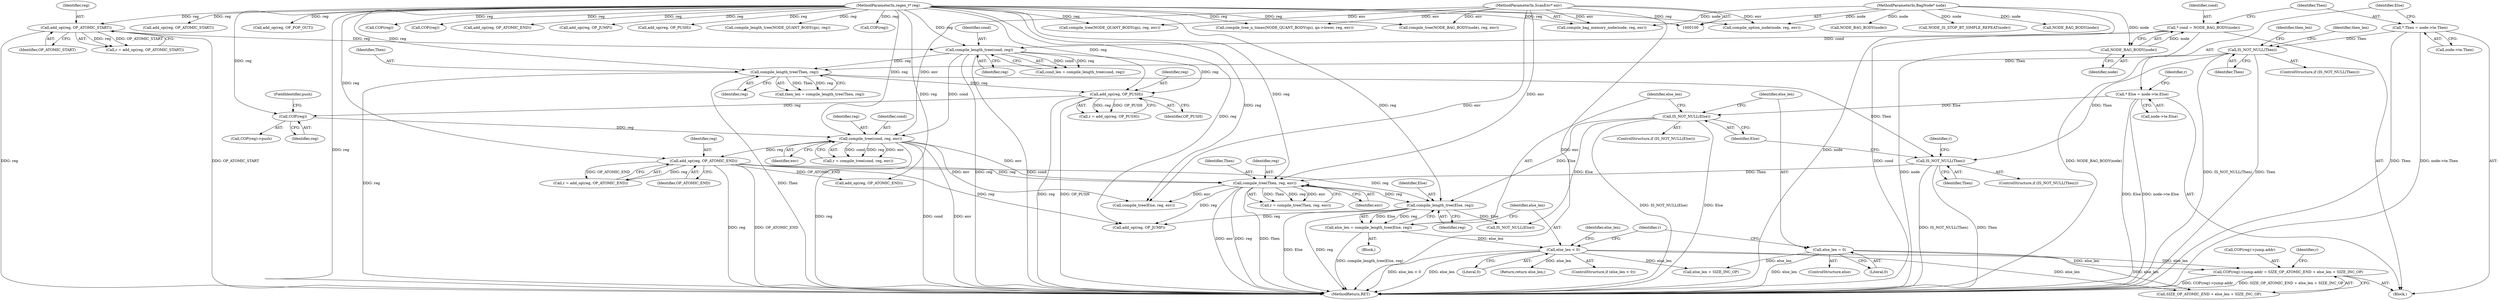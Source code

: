 digraph "0_oniguruma_c509265c5f6ae7264f7b8a8aae1cfa5fc59d108c@integer" {
"1000443" [label="(Call,COP(reg)->jump.addr = SIZE_OP_ATOMIC_END + else_len + SIZE_INC_OP)"];
"1000423" [label="(Call,else_len < 0)"];
"1000417" [label="(Call,else_len = compile_length_tree(Else, reg))"];
"1000419" [label="(Call,compile_length_tree(Else, reg))"];
"1000414" [label="(Call,IS_NOT_NULL(Else))"];
"1000296" [label="(Call,* Else = node->te.Else)"];
"1000403" [label="(Call,compile_tree(Then, reg, env))"];
"1000398" [label="(Call,IS_NOT_NULL(Then))"];
"1000331" [label="(Call,compile_length_tree(Then, reg))"];
"1000326" [label="(Call,IS_NOT_NULL(Then))"];
"1000288" [label="(Call,* Then = node->te.Then)"];
"1000316" [label="(Call,compile_length_tree(cond, reg))"];
"1000283" [label="(Call,* cond = NODE_BAG_BODY(node))"];
"1000285" [label="(Call,NODE_BAG_BODY(node))"];
"1000101" [label="(MethodParameterIn,BagNode* node)"];
"1000305" [label="(Call,add_op(reg, OP_ATOMIC_START))"];
"1000102" [label="(MethodParameterIn,regex_t* reg)"];
"1000388" [label="(Call,add_op(reg, OP_ATOMIC_END))"];
"1000376" [label="(Call,compile_tree(cond, reg, env))"];
"1000367" [label="(Call,COP(reg))"];
"1000355" [label="(Call,add_op(reg, OP_PUSH))"];
"1000103" [label="(MethodParameterIn,ScanEnv* env)"];
"1000429" [label="(Call,else_len = 0)"];
"1000414" [label="(Call,IS_NOT_NULL(Else))"];
"1000317" [label="(Identifier,cond)"];
"1000194" [label="(Call,compile_tree(NODE_QUANT_BODY(qn), reg, env))"];
"1000369" [label="(FieldIdentifier,push)"];
"1000277" [label="(Block,)"];
"1000307" [label="(Identifier,OP_ATOMIC_START)"];
"1000290" [label="(Call,node->te.Then)"];
"1000123" [label="(Call,compile_option_node(node, reg, env))"];
"1000404" [label="(Identifier,Then)"];
"1000433" [label="(Identifier,r)"];
"1000406" [label="(Identifier,env)"];
"1000326" [label="(Call,IS_NOT_NULL(Then))"];
"1000386" [label="(Call,r = add_op(reg, OP_ATOMIC_END))"];
"1000415" [label="(Identifier,Else)"];
"1000353" [label="(Call,r = add_op(reg, OP_PUSH))"];
"1000286" [label="(Identifier,node)"];
"1000413" [label="(ControlStructure,if (IS_NOT_NULL(Else)))"];
"1000259" [label="(Call,compile_tree(NODE_BAG_BODY(node), reg, env))"];
"1000444" [label="(Call,COP(reg)->jump.addr)"];
"1000443" [label="(Call,COP(reg)->jump.addr = SIZE_OP_ATOMIC_END + else_len + SIZE_INC_OP)"];
"1000304" [label="(Identifier,r)"];
"1000306" [label="(Identifier,reg)"];
"1000368" [label="(Identifier,reg)"];
"1000367" [label="(Call,COP(reg))"];
"1000101" [label="(MethodParameterIn,BagNode* node)"];
"1000467" [label="(Call,IS_NOT_NULL(Else))"];
"1000296" [label="(Call,* Else = node->te.Else)"];
"1000430" [label="(Identifier,else_len)"];
"1000434" [label="(Call,add_op(reg, OP_JUMP))"];
"1000424" [label="(Identifier,else_len)"];
"1000456" [label="(Identifier,r)"];
"1000418" [label="(Identifier,else_len)"];
"1000397" [label="(ControlStructure,if (IS_NOT_NULL(Then)))"];
"1000416" [label="(Block,)"];
"1000388" [label="(Call,add_op(reg, OP_ATOMIC_END))"];
"1000427" [label="(Identifier,else_len)"];
"1000379" [label="(Identifier,env)"];
"1000472" [label="(Call,compile_tree(Else, reg, env))"];
"1000285" [label="(Call,NODE_BAG_BODY(node))"];
"1000452" [label="(Call,else_len + SIZE_INC_OP)"];
"1000446" [label="(Call,COP(reg))"];
"1000137" [label="(Call,NODE_BAG_BODY(node))"];
"1000230" [label="(Call,COP(reg))"];
"1000390" [label="(Identifier,OP_ATOMIC_END)"];
"1000366" [label="(Call,COP(reg)->push)"];
"1000103" [label="(MethodParameterIn,ScanEnv* env)"];
"1000303" [label="(Call,r = add_op(reg, OP_ATOMIC_START))"];
"1000272" [label="(Call,add_op(reg, OP_ATOMIC_END))"];
"1000356" [label="(Identifier,reg)"];
"1000402" [label="(Identifier,r)"];
"1000479" [label="(MethodReturn,RET)"];
"1000457" [label="(Call,add_op(reg, OP_ATOMIC_END))"];
"1000218" [label="(Call,add_op(reg, OP_JUMP))"];
"1000169" [label="(Call,add_op(reg, OP_PUSH))"];
"1000377" [label="(Identifier,cond)"];
"1000419" [label="(Call,compile_length_tree(Else, reg))"];
"1000431" [label="(Literal,0)"];
"1000289" [label="(Identifier,Then)"];
"1000425" [label="(Literal,0)"];
"1000426" [label="(Return,return else_len;)"];
"1000332" [label="(Identifier,Then)"];
"1000327" [label="(Identifier,Then)"];
"1000318" [label="(Identifier,reg)"];
"1000141" [label="(Call,compile_tree_n_times(NODE_QUANT_BODY(qn), qn->lower, reg, env))"];
"1000429" [label="(Call,else_len = 0)"];
"1000130" [label="(Call,NODE_IS_STOP_BT_SIMPLE_REPEAT(node))"];
"1000329" [label="(Call,then_len = compile_length_tree(Then, reg))"];
"1000378" [label="(Identifier,reg)"];
"1000102" [label="(MethodParameterIn,regex_t* reg)"];
"1000316" [label="(Call,compile_length_tree(cond, reg))"];
"1000428" [label="(ControlStructure,else)"];
"1000421" [label="(Identifier,reg)"];
"1000405" [label="(Identifier,reg)"];
"1000403" [label="(Call,compile_tree(Then, reg, env))"];
"1000288" [label="(Call,* Then = node->te.Then)"];
"1000357" [label="(Identifier,OP_PUSH)"];
"1000450" [label="(Call,SIZE_OP_ATOMIC_END + else_len + SIZE_INC_OP)"];
"1000331" [label="(Call,compile_length_tree(Then, reg))"];
"1000157" [label="(Call,compile_length_tree(NODE_QUANT_BODY(qn), reg))"];
"1000330" [label="(Identifier,then_len)"];
"1000297" [label="(Identifier,Else)"];
"1000376" [label="(Call,compile_tree(cond, reg, env))"];
"1000298" [label="(Call,node->te.Else)"];
"1000325" [label="(ControlStructure,if (IS_NOT_NULL(Then)))"];
"1000115" [label="(Call,compile_bag_memory_node(node, reg, env))"];
"1000401" [label="(Call,r = compile_tree(Then, reg, env))"];
"1000355" [label="(Call,add_op(reg, OP_PUSH))"];
"1000422" [label="(ControlStructure,if (else_len < 0))"];
"1000333" [label="(Identifier,reg)"];
"1000398" [label="(Call,IS_NOT_NULL(Then))"];
"1000417" [label="(Call,else_len = compile_length_tree(Else, reg))"];
"1000181" [label="(Call,COP(reg))"];
"1000314" [label="(Call,cond_len = compile_length_tree(cond, reg))"];
"1000283" [label="(Call,* cond = NODE_BAG_BODY(node))"];
"1000284" [label="(Identifier,cond)"];
"1000399" [label="(Identifier,Then)"];
"1000420" [label="(Identifier,Else)"];
"1000305" [label="(Call,add_op(reg, OP_ATOMIC_START))"];
"1000260" [label="(Call,NODE_BAG_BODY(node))"];
"1000423" [label="(Call,else_len < 0)"];
"1000248" [label="(Call,add_op(reg, OP_ATOMIC_START))"];
"1000389" [label="(Identifier,reg)"];
"1000207" [label="(Call,add_op(reg, OP_POP_OUT))"];
"1000342" [label="(Identifier,then_len)"];
"1000374" [label="(Call,r = compile_tree(cond, reg, env))"];
"1000443" -> "1000277"  [label="AST: "];
"1000443" -> "1000450"  [label="CFG: "];
"1000444" -> "1000443"  [label="AST: "];
"1000450" -> "1000443"  [label="AST: "];
"1000456" -> "1000443"  [label="CFG: "];
"1000443" -> "1000479"  [label="DDG: SIZE_OP_ATOMIC_END + else_len + SIZE_INC_OP"];
"1000443" -> "1000479"  [label="DDG: COP(reg)->jump.addr"];
"1000423" -> "1000443"  [label="DDG: else_len"];
"1000429" -> "1000443"  [label="DDG: else_len"];
"1000423" -> "1000422"  [label="AST: "];
"1000423" -> "1000425"  [label="CFG: "];
"1000424" -> "1000423"  [label="AST: "];
"1000425" -> "1000423"  [label="AST: "];
"1000427" -> "1000423"  [label="CFG: "];
"1000433" -> "1000423"  [label="CFG: "];
"1000423" -> "1000479"  [label="DDG: else_len < 0"];
"1000423" -> "1000479"  [label="DDG: else_len"];
"1000417" -> "1000423"  [label="DDG: else_len"];
"1000423" -> "1000426"  [label="DDG: else_len"];
"1000423" -> "1000450"  [label="DDG: else_len"];
"1000423" -> "1000452"  [label="DDG: else_len"];
"1000417" -> "1000416"  [label="AST: "];
"1000417" -> "1000419"  [label="CFG: "];
"1000418" -> "1000417"  [label="AST: "];
"1000419" -> "1000417"  [label="AST: "];
"1000424" -> "1000417"  [label="CFG: "];
"1000417" -> "1000479"  [label="DDG: compile_length_tree(Else, reg)"];
"1000419" -> "1000417"  [label="DDG: Else"];
"1000419" -> "1000417"  [label="DDG: reg"];
"1000419" -> "1000421"  [label="CFG: "];
"1000420" -> "1000419"  [label="AST: "];
"1000421" -> "1000419"  [label="AST: "];
"1000419" -> "1000479"  [label="DDG: Else"];
"1000419" -> "1000479"  [label="DDG: reg"];
"1000414" -> "1000419"  [label="DDG: Else"];
"1000403" -> "1000419"  [label="DDG: reg"];
"1000388" -> "1000419"  [label="DDG: reg"];
"1000102" -> "1000419"  [label="DDG: reg"];
"1000419" -> "1000434"  [label="DDG: reg"];
"1000419" -> "1000467"  [label="DDG: Else"];
"1000414" -> "1000413"  [label="AST: "];
"1000414" -> "1000415"  [label="CFG: "];
"1000415" -> "1000414"  [label="AST: "];
"1000418" -> "1000414"  [label="CFG: "];
"1000430" -> "1000414"  [label="CFG: "];
"1000414" -> "1000479"  [label="DDG: IS_NOT_NULL(Else)"];
"1000414" -> "1000479"  [label="DDG: Else"];
"1000296" -> "1000414"  [label="DDG: Else"];
"1000414" -> "1000467"  [label="DDG: Else"];
"1000296" -> "1000277"  [label="AST: "];
"1000296" -> "1000298"  [label="CFG: "];
"1000297" -> "1000296"  [label="AST: "];
"1000298" -> "1000296"  [label="AST: "];
"1000304" -> "1000296"  [label="CFG: "];
"1000296" -> "1000479"  [label="DDG: node->te.Else"];
"1000296" -> "1000479"  [label="DDG: Else"];
"1000403" -> "1000401"  [label="AST: "];
"1000403" -> "1000406"  [label="CFG: "];
"1000404" -> "1000403"  [label="AST: "];
"1000405" -> "1000403"  [label="AST: "];
"1000406" -> "1000403"  [label="AST: "];
"1000401" -> "1000403"  [label="CFG: "];
"1000403" -> "1000479"  [label="DDG: reg"];
"1000403" -> "1000479"  [label="DDG: Then"];
"1000403" -> "1000479"  [label="DDG: env"];
"1000403" -> "1000401"  [label="DDG: Then"];
"1000403" -> "1000401"  [label="DDG: reg"];
"1000403" -> "1000401"  [label="DDG: env"];
"1000398" -> "1000403"  [label="DDG: Then"];
"1000388" -> "1000403"  [label="DDG: reg"];
"1000102" -> "1000403"  [label="DDG: reg"];
"1000376" -> "1000403"  [label="DDG: env"];
"1000103" -> "1000403"  [label="DDG: env"];
"1000403" -> "1000434"  [label="DDG: reg"];
"1000403" -> "1000472"  [label="DDG: env"];
"1000398" -> "1000397"  [label="AST: "];
"1000398" -> "1000399"  [label="CFG: "];
"1000399" -> "1000398"  [label="AST: "];
"1000402" -> "1000398"  [label="CFG: "];
"1000415" -> "1000398"  [label="CFG: "];
"1000398" -> "1000479"  [label="DDG: IS_NOT_NULL(Then)"];
"1000398" -> "1000479"  [label="DDG: Then"];
"1000331" -> "1000398"  [label="DDG: Then"];
"1000326" -> "1000398"  [label="DDG: Then"];
"1000331" -> "1000329"  [label="AST: "];
"1000331" -> "1000333"  [label="CFG: "];
"1000332" -> "1000331"  [label="AST: "];
"1000333" -> "1000331"  [label="AST: "];
"1000329" -> "1000331"  [label="CFG: "];
"1000331" -> "1000479"  [label="DDG: reg"];
"1000331" -> "1000479"  [label="DDG: Then"];
"1000331" -> "1000329"  [label="DDG: Then"];
"1000331" -> "1000329"  [label="DDG: reg"];
"1000326" -> "1000331"  [label="DDG: Then"];
"1000316" -> "1000331"  [label="DDG: reg"];
"1000102" -> "1000331"  [label="DDG: reg"];
"1000331" -> "1000355"  [label="DDG: reg"];
"1000326" -> "1000325"  [label="AST: "];
"1000326" -> "1000327"  [label="CFG: "];
"1000327" -> "1000326"  [label="AST: "];
"1000330" -> "1000326"  [label="CFG: "];
"1000342" -> "1000326"  [label="CFG: "];
"1000326" -> "1000479"  [label="DDG: IS_NOT_NULL(Then)"];
"1000326" -> "1000479"  [label="DDG: Then"];
"1000288" -> "1000326"  [label="DDG: Then"];
"1000288" -> "1000277"  [label="AST: "];
"1000288" -> "1000290"  [label="CFG: "];
"1000289" -> "1000288"  [label="AST: "];
"1000290" -> "1000288"  [label="AST: "];
"1000297" -> "1000288"  [label="CFG: "];
"1000288" -> "1000479"  [label="DDG: node->te.Then"];
"1000288" -> "1000479"  [label="DDG: Then"];
"1000316" -> "1000314"  [label="AST: "];
"1000316" -> "1000318"  [label="CFG: "];
"1000317" -> "1000316"  [label="AST: "];
"1000318" -> "1000316"  [label="AST: "];
"1000314" -> "1000316"  [label="CFG: "];
"1000316" -> "1000479"  [label="DDG: reg"];
"1000316" -> "1000479"  [label="DDG: cond"];
"1000316" -> "1000314"  [label="DDG: cond"];
"1000316" -> "1000314"  [label="DDG: reg"];
"1000283" -> "1000316"  [label="DDG: cond"];
"1000305" -> "1000316"  [label="DDG: reg"];
"1000102" -> "1000316"  [label="DDG: reg"];
"1000316" -> "1000355"  [label="DDG: reg"];
"1000316" -> "1000376"  [label="DDG: cond"];
"1000283" -> "1000277"  [label="AST: "];
"1000283" -> "1000285"  [label="CFG: "];
"1000284" -> "1000283"  [label="AST: "];
"1000285" -> "1000283"  [label="AST: "];
"1000289" -> "1000283"  [label="CFG: "];
"1000283" -> "1000479"  [label="DDG: NODE_BAG_BODY(node)"];
"1000283" -> "1000479"  [label="DDG: cond"];
"1000285" -> "1000283"  [label="DDG: node"];
"1000285" -> "1000286"  [label="CFG: "];
"1000286" -> "1000285"  [label="AST: "];
"1000285" -> "1000479"  [label="DDG: node"];
"1000101" -> "1000285"  [label="DDG: node"];
"1000101" -> "1000100"  [label="AST: "];
"1000101" -> "1000479"  [label="DDG: node"];
"1000101" -> "1000115"  [label="DDG: node"];
"1000101" -> "1000123"  [label="DDG: node"];
"1000101" -> "1000130"  [label="DDG: node"];
"1000101" -> "1000137"  [label="DDG: node"];
"1000101" -> "1000260"  [label="DDG: node"];
"1000305" -> "1000303"  [label="AST: "];
"1000305" -> "1000307"  [label="CFG: "];
"1000306" -> "1000305"  [label="AST: "];
"1000307" -> "1000305"  [label="AST: "];
"1000303" -> "1000305"  [label="CFG: "];
"1000305" -> "1000479"  [label="DDG: OP_ATOMIC_START"];
"1000305" -> "1000479"  [label="DDG: reg"];
"1000305" -> "1000303"  [label="DDG: reg"];
"1000305" -> "1000303"  [label="DDG: OP_ATOMIC_START"];
"1000102" -> "1000305"  [label="DDG: reg"];
"1000102" -> "1000100"  [label="AST: "];
"1000102" -> "1000479"  [label="DDG: reg"];
"1000102" -> "1000115"  [label="DDG: reg"];
"1000102" -> "1000123"  [label="DDG: reg"];
"1000102" -> "1000141"  [label="DDG: reg"];
"1000102" -> "1000157"  [label="DDG: reg"];
"1000102" -> "1000169"  [label="DDG: reg"];
"1000102" -> "1000181"  [label="DDG: reg"];
"1000102" -> "1000194"  [label="DDG: reg"];
"1000102" -> "1000207"  [label="DDG: reg"];
"1000102" -> "1000218"  [label="DDG: reg"];
"1000102" -> "1000230"  [label="DDG: reg"];
"1000102" -> "1000248"  [label="DDG: reg"];
"1000102" -> "1000259"  [label="DDG: reg"];
"1000102" -> "1000272"  [label="DDG: reg"];
"1000102" -> "1000355"  [label="DDG: reg"];
"1000102" -> "1000367"  [label="DDG: reg"];
"1000102" -> "1000376"  [label="DDG: reg"];
"1000102" -> "1000388"  [label="DDG: reg"];
"1000102" -> "1000434"  [label="DDG: reg"];
"1000102" -> "1000446"  [label="DDG: reg"];
"1000102" -> "1000457"  [label="DDG: reg"];
"1000102" -> "1000472"  [label="DDG: reg"];
"1000388" -> "1000386"  [label="AST: "];
"1000388" -> "1000390"  [label="CFG: "];
"1000389" -> "1000388"  [label="AST: "];
"1000390" -> "1000388"  [label="AST: "];
"1000386" -> "1000388"  [label="CFG: "];
"1000388" -> "1000479"  [label="DDG: reg"];
"1000388" -> "1000479"  [label="DDG: OP_ATOMIC_END"];
"1000388" -> "1000386"  [label="DDG: reg"];
"1000388" -> "1000386"  [label="DDG: OP_ATOMIC_END"];
"1000376" -> "1000388"  [label="DDG: reg"];
"1000388" -> "1000434"  [label="DDG: reg"];
"1000388" -> "1000457"  [label="DDG: OP_ATOMIC_END"];
"1000376" -> "1000374"  [label="AST: "];
"1000376" -> "1000379"  [label="CFG: "];
"1000377" -> "1000376"  [label="AST: "];
"1000378" -> "1000376"  [label="AST: "];
"1000379" -> "1000376"  [label="AST: "];
"1000374" -> "1000376"  [label="CFG: "];
"1000376" -> "1000479"  [label="DDG: cond"];
"1000376" -> "1000479"  [label="DDG: env"];
"1000376" -> "1000479"  [label="DDG: reg"];
"1000376" -> "1000374"  [label="DDG: cond"];
"1000376" -> "1000374"  [label="DDG: reg"];
"1000376" -> "1000374"  [label="DDG: env"];
"1000367" -> "1000376"  [label="DDG: reg"];
"1000103" -> "1000376"  [label="DDG: env"];
"1000376" -> "1000472"  [label="DDG: env"];
"1000367" -> "1000366"  [label="AST: "];
"1000367" -> "1000368"  [label="CFG: "];
"1000368" -> "1000367"  [label="AST: "];
"1000369" -> "1000367"  [label="CFG: "];
"1000355" -> "1000367"  [label="DDG: reg"];
"1000355" -> "1000353"  [label="AST: "];
"1000355" -> "1000357"  [label="CFG: "];
"1000356" -> "1000355"  [label="AST: "];
"1000357" -> "1000355"  [label="AST: "];
"1000353" -> "1000355"  [label="CFG: "];
"1000355" -> "1000479"  [label="DDG: reg"];
"1000355" -> "1000479"  [label="DDG: OP_PUSH"];
"1000355" -> "1000353"  [label="DDG: reg"];
"1000355" -> "1000353"  [label="DDG: OP_PUSH"];
"1000103" -> "1000100"  [label="AST: "];
"1000103" -> "1000479"  [label="DDG: env"];
"1000103" -> "1000115"  [label="DDG: env"];
"1000103" -> "1000123"  [label="DDG: env"];
"1000103" -> "1000141"  [label="DDG: env"];
"1000103" -> "1000194"  [label="DDG: env"];
"1000103" -> "1000259"  [label="DDG: env"];
"1000103" -> "1000472"  [label="DDG: env"];
"1000429" -> "1000428"  [label="AST: "];
"1000429" -> "1000431"  [label="CFG: "];
"1000430" -> "1000429"  [label="AST: "];
"1000431" -> "1000429"  [label="AST: "];
"1000433" -> "1000429"  [label="CFG: "];
"1000429" -> "1000479"  [label="DDG: else_len"];
"1000429" -> "1000450"  [label="DDG: else_len"];
"1000429" -> "1000452"  [label="DDG: else_len"];
}
